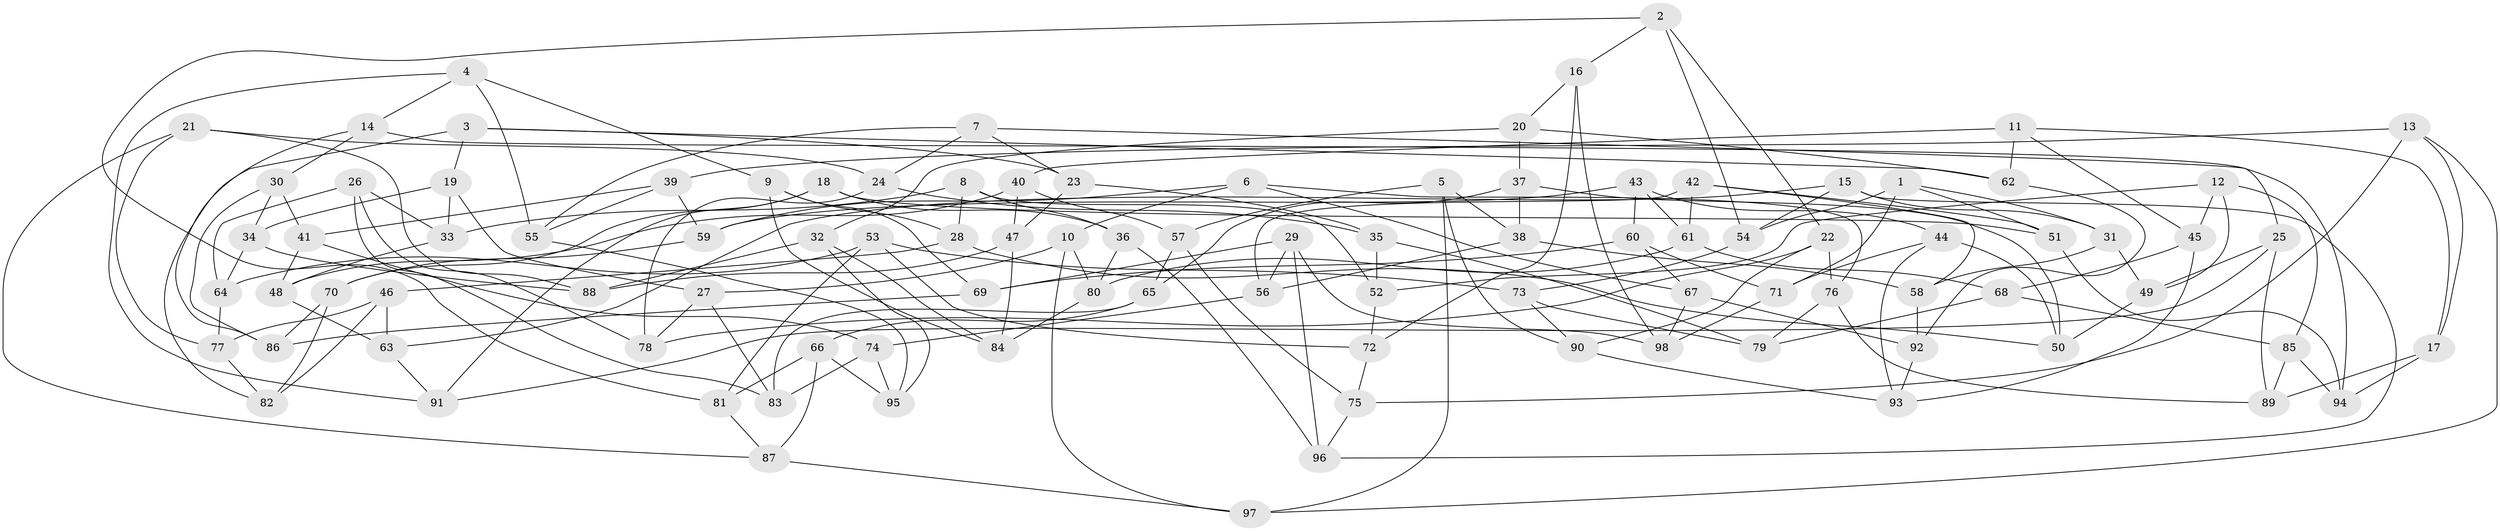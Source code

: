 // coarse degree distribution, {5: 0.10256410256410256, 10: 0.07692307692307693, 11: 0.02564102564102564, 14: 0.05128205128205128, 4: 0.3076923076923077, 13: 0.02564102564102564, 6: 0.1794871794871795, 7: 0.05128205128205128, 8: 0.07692307692307693, 9: 0.05128205128205128, 3: 0.05128205128205128}
// Generated by graph-tools (version 1.1) at 2025/20/03/04/25 18:20:38]
// undirected, 98 vertices, 196 edges
graph export_dot {
graph [start="1"]
  node [color=gray90,style=filled];
  1;
  2;
  3;
  4;
  5;
  6;
  7;
  8;
  9;
  10;
  11;
  12;
  13;
  14;
  15;
  16;
  17;
  18;
  19;
  20;
  21;
  22;
  23;
  24;
  25;
  26;
  27;
  28;
  29;
  30;
  31;
  32;
  33;
  34;
  35;
  36;
  37;
  38;
  39;
  40;
  41;
  42;
  43;
  44;
  45;
  46;
  47;
  48;
  49;
  50;
  51;
  52;
  53;
  54;
  55;
  56;
  57;
  58;
  59;
  60;
  61;
  62;
  63;
  64;
  65;
  66;
  67;
  68;
  69;
  70;
  71;
  72;
  73;
  74;
  75;
  76;
  77;
  78;
  79;
  80;
  81;
  82;
  83;
  84;
  85;
  86;
  87;
  88;
  89;
  90;
  91;
  92;
  93;
  94;
  95;
  96;
  97;
  98;
  1 -- 51;
  1 -- 71;
  1 -- 54;
  1 -- 31;
  2 -- 54;
  2 -- 16;
  2 -- 22;
  2 -- 81;
  3 -- 62;
  3 -- 82;
  3 -- 19;
  3 -- 23;
  4 -- 9;
  4 -- 91;
  4 -- 14;
  4 -- 55;
  5 -- 97;
  5 -- 38;
  5 -- 90;
  5 -- 57;
  6 -- 10;
  6 -- 59;
  6 -- 76;
  6 -- 67;
  7 -- 23;
  7 -- 25;
  7 -- 55;
  7 -- 24;
  8 -- 36;
  8 -- 52;
  8 -- 33;
  8 -- 28;
  9 -- 84;
  9 -- 28;
  9 -- 69;
  10 -- 27;
  10 -- 97;
  10 -- 80;
  11 -- 40;
  11 -- 45;
  11 -- 17;
  11 -- 62;
  12 -- 45;
  12 -- 49;
  12 -- 85;
  12 -- 52;
  13 -- 97;
  13 -- 17;
  13 -- 39;
  13 -- 75;
  14 -- 86;
  14 -- 30;
  14 -- 94;
  15 -- 63;
  15 -- 31;
  15 -- 96;
  15 -- 54;
  16 -- 20;
  16 -- 98;
  16 -- 72;
  17 -- 89;
  17 -- 94;
  18 -- 70;
  18 -- 91;
  18 -- 51;
  18 -- 36;
  19 -- 33;
  19 -- 34;
  19 -- 27;
  20 -- 32;
  20 -- 37;
  20 -- 62;
  21 -- 88;
  21 -- 24;
  21 -- 77;
  21 -- 87;
  22 -- 76;
  22 -- 90;
  22 -- 78;
  23 -- 35;
  23 -- 47;
  24 -- 78;
  24 -- 35;
  25 -- 91;
  25 -- 49;
  25 -- 89;
  26 -- 83;
  26 -- 33;
  26 -- 64;
  26 -- 78;
  27 -- 78;
  27 -- 83;
  28 -- 50;
  28 -- 46;
  29 -- 98;
  29 -- 56;
  29 -- 69;
  29 -- 96;
  30 -- 41;
  30 -- 86;
  30 -- 34;
  31 -- 49;
  31 -- 58;
  32 -- 84;
  32 -- 95;
  32 -- 88;
  33 -- 48;
  34 -- 64;
  34 -- 88;
  35 -- 79;
  35 -- 52;
  36 -- 80;
  36 -- 96;
  37 -- 65;
  37 -- 50;
  37 -- 38;
  38 -- 58;
  38 -- 56;
  39 -- 55;
  39 -- 59;
  39 -- 41;
  40 -- 48;
  40 -- 57;
  40 -- 47;
  41 -- 48;
  41 -- 74;
  42 -- 56;
  42 -- 61;
  42 -- 58;
  42 -- 51;
  43 -- 61;
  43 -- 60;
  43 -- 59;
  43 -- 44;
  44 -- 93;
  44 -- 71;
  44 -- 50;
  45 -- 68;
  45 -- 93;
  46 -- 82;
  46 -- 63;
  46 -- 77;
  47 -- 88;
  47 -- 84;
  48 -- 63;
  49 -- 50;
  51 -- 94;
  52 -- 72;
  53 -- 81;
  53 -- 72;
  53 -- 73;
  53 -- 64;
  54 -- 73;
  55 -- 95;
  56 -- 74;
  57 -- 75;
  57 -- 65;
  58 -- 92;
  59 -- 70;
  60 -- 69;
  60 -- 67;
  60 -- 71;
  61 -- 68;
  61 -- 80;
  62 -- 92;
  63 -- 91;
  64 -- 77;
  65 -- 83;
  65 -- 66;
  66 -- 87;
  66 -- 95;
  66 -- 81;
  67 -- 92;
  67 -- 98;
  68 -- 85;
  68 -- 79;
  69 -- 86;
  70 -- 86;
  70 -- 82;
  71 -- 98;
  72 -- 75;
  73 -- 90;
  73 -- 79;
  74 -- 83;
  74 -- 95;
  75 -- 96;
  76 -- 89;
  76 -- 79;
  77 -- 82;
  80 -- 84;
  81 -- 87;
  85 -- 94;
  85 -- 89;
  87 -- 97;
  90 -- 93;
  92 -- 93;
}

